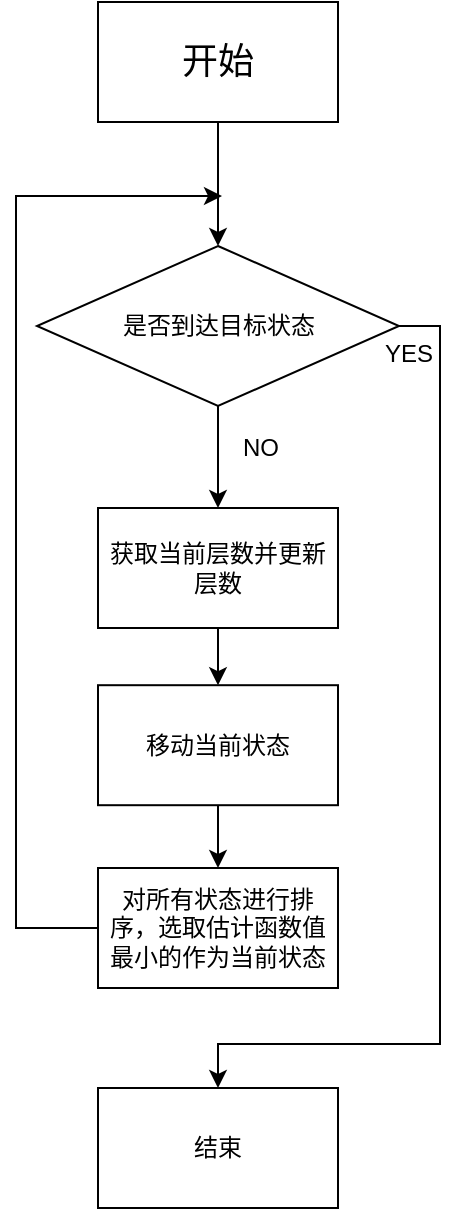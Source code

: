 <mxfile version="21.2.9" type="github" pages="2">
  <diagram name="第 1 页" id="up6MtyzCdio118Tdt4Zb">
    <mxGraphModel dx="1377" dy="788" grid="0" gridSize="10" guides="1" tooltips="1" connect="1" arrows="1" fold="1" page="0" pageScale="1" pageWidth="827" pageHeight="1169" math="0" shadow="0">
      <root>
        <mxCell id="0" />
        <mxCell id="1" parent="0" />
        <mxCell id="-M9sDMD61Mh83nTU1GNv-3" style="edgeStyle=orthogonalEdgeStyle;rounded=0;orthogonalLoop=1;jettySize=auto;html=1;exitX=0.5;exitY=1;exitDx=0;exitDy=0;entryX=0.5;entryY=0;entryDx=0;entryDy=0;" parent="1" source="-M9sDMD61Mh83nTU1GNv-1" target="-M9sDMD61Mh83nTU1GNv-2" edge="1">
          <mxGeometry relative="1" as="geometry" />
        </mxCell>
        <mxCell id="-M9sDMD61Mh83nTU1GNv-1" value="&lt;font style=&quot;font-size: 18px;&quot;&gt;开始&lt;/font&gt;" style="rounded=0;whiteSpace=wrap;html=1;" parent="1" vertex="1">
          <mxGeometry x="201" y="134" width="120" height="60" as="geometry" />
        </mxCell>
        <mxCell id="-M9sDMD61Mh83nTU1GNv-4" style="edgeStyle=orthogonalEdgeStyle;rounded=0;orthogonalLoop=1;jettySize=auto;html=1;exitX=1;exitY=0.5;exitDx=0;exitDy=0;entryX=0.5;entryY=0;entryDx=0;entryDy=0;" parent="1" source="-M9sDMD61Mh83nTU1GNv-2" target="-M9sDMD61Mh83nTU1GNv-6" edge="1">
          <mxGeometry relative="1" as="geometry">
            <mxPoint x="343" y="602" as="targetPoint" />
            <Array as="points">
              <mxPoint x="372" y="296" />
              <mxPoint x="372" y="655" />
              <mxPoint x="261" y="655" />
            </Array>
          </mxGeometry>
        </mxCell>
        <mxCell id="-M9sDMD61Mh83nTU1GNv-7" style="edgeStyle=orthogonalEdgeStyle;rounded=0;orthogonalLoop=1;jettySize=auto;html=1;exitX=0.5;exitY=1;exitDx=0;exitDy=0;" parent="1" source="-M9sDMD61Mh83nTU1GNv-2" target="-M9sDMD61Mh83nTU1GNv-9" edge="1">
          <mxGeometry relative="1" as="geometry">
            <mxPoint x="261" y="393" as="targetPoint" />
          </mxGeometry>
        </mxCell>
        <mxCell id="-M9sDMD61Mh83nTU1GNv-2" value="是否到达目标状态" style="rhombus;whiteSpace=wrap;html=1;" parent="1" vertex="1">
          <mxGeometry x="170.5" y="256" width="181" height="80" as="geometry" />
        </mxCell>
        <mxCell id="-M9sDMD61Mh83nTU1GNv-5" value="YES" style="text;html=1;align=center;verticalAlign=middle;resizable=0;points=[];autosize=1;strokeColor=none;fillColor=none;" parent="1" vertex="1">
          <mxGeometry x="335" y="297" width="42" height="26" as="geometry" />
        </mxCell>
        <mxCell id="-M9sDMD61Mh83nTU1GNv-6" value="结束" style="rounded=0;whiteSpace=wrap;html=1;" parent="1" vertex="1">
          <mxGeometry x="201" y="677" width="120" height="60" as="geometry" />
        </mxCell>
        <mxCell id="-M9sDMD61Mh83nTU1GNv-8" value="NO" style="text;html=1;align=center;verticalAlign=middle;resizable=0;points=[];autosize=1;strokeColor=none;fillColor=none;" parent="1" vertex="1">
          <mxGeometry x="264" y="344" width="36" height="26" as="geometry" />
        </mxCell>
        <mxCell id="-M9sDMD61Mh83nTU1GNv-10" style="edgeStyle=orthogonalEdgeStyle;rounded=0;orthogonalLoop=1;jettySize=auto;html=1;exitX=0.5;exitY=1;exitDx=0;exitDy=0;" parent="1" source="-M9sDMD61Mh83nTU1GNv-9" target="-M9sDMD61Mh83nTU1GNv-11" edge="1">
          <mxGeometry relative="1" as="geometry">
            <mxPoint x="261" y="505.6" as="targetPoint" />
          </mxGeometry>
        </mxCell>
        <mxCell id="-M9sDMD61Mh83nTU1GNv-9" value="获取当前层数并更新层数" style="rounded=0;whiteSpace=wrap;html=1;" parent="1" vertex="1">
          <mxGeometry x="201" y="387" width="120" height="60" as="geometry" />
        </mxCell>
        <mxCell id="-M9sDMD61Mh83nTU1GNv-12" style="edgeStyle=orthogonalEdgeStyle;rounded=0;orthogonalLoop=1;jettySize=auto;html=1;exitX=0.5;exitY=1;exitDx=0;exitDy=0;" parent="1" source="-M9sDMD61Mh83nTU1GNv-11" target="-M9sDMD61Mh83nTU1GNv-13" edge="1">
          <mxGeometry relative="1" as="geometry">
            <mxPoint x="261" y="578" as="targetPoint" />
          </mxGeometry>
        </mxCell>
        <mxCell id="-M9sDMD61Mh83nTU1GNv-11" value="移动当前状态" style="rounded=0;whiteSpace=wrap;html=1;" parent="1" vertex="1">
          <mxGeometry x="201" y="475.6" width="120" height="60" as="geometry" />
        </mxCell>
        <mxCell id="-M9sDMD61Mh83nTU1GNv-14" style="edgeStyle=orthogonalEdgeStyle;rounded=0;orthogonalLoop=1;jettySize=auto;html=1;exitX=0;exitY=0.5;exitDx=0;exitDy=0;" parent="1" source="-M9sDMD61Mh83nTU1GNv-13" edge="1">
          <mxGeometry relative="1" as="geometry">
            <mxPoint x="263" y="231" as="targetPoint" />
            <Array as="points">
              <mxPoint x="160" y="597" />
              <mxPoint x="160" y="231" />
              <mxPoint x="263" y="231" />
            </Array>
          </mxGeometry>
        </mxCell>
        <mxCell id="-M9sDMD61Mh83nTU1GNv-13" value="对所有状态进行排序，选取估计函数值最小的作为当前状态" style="rounded=0;whiteSpace=wrap;html=1;" parent="1" vertex="1">
          <mxGeometry x="201" y="567" width="120" height="60" as="geometry" />
        </mxCell>
      </root>
    </mxGraphModel>
  </diagram>
  <diagram id="YZZbX4Yn1oQzXG3i4nOW" name="第 2 页">
    <mxGraphModel dx="1377" dy="788" grid="1" gridSize="10" guides="1" tooltips="1" connect="1" arrows="1" fold="1" page="0" pageScale="1" pageWidth="827" pageHeight="1169" math="0" shadow="0">
      <root>
        <mxCell id="0" />
        <mxCell id="1" parent="0" />
        <mxCell id="rpwzfVWQLf8sdmIeK8F4-2" style="edgeStyle=orthogonalEdgeStyle;rounded=0;orthogonalLoop=1;jettySize=auto;html=1;exitX=0.5;exitY=1;exitDx=0;exitDy=0;fontSize=16;" edge="1" parent="1" source="rpwzfVWQLf8sdmIeK8F4-1" target="rpwzfVWQLf8sdmIeK8F4-3">
          <mxGeometry relative="1" as="geometry">
            <mxPoint x="84" y="336" as="targetPoint" />
          </mxGeometry>
        </mxCell>
        <mxCell id="rpwzfVWQLf8sdmIeK8F4-1" value="开始" style="rounded=1;whiteSpace=wrap;html=1;fontSize=16;" vertex="1" parent="1">
          <mxGeometry x="24" y="212" width="120" height="60" as="geometry" />
        </mxCell>
        <mxCell id="rpwzfVWQLf8sdmIeK8F4-4" style="edgeStyle=orthogonalEdgeStyle;rounded=0;orthogonalLoop=1;jettySize=auto;html=1;exitX=0.5;exitY=1;exitDx=0;exitDy=0;fontSize=16;" edge="1" parent="1" source="rpwzfVWQLf8sdmIeK8F4-3" target="rpwzfVWQLf8sdmIeK8F4-5">
          <mxGeometry relative="1" as="geometry">
            <mxPoint x="84" y="418" as="targetPoint" />
          </mxGeometry>
        </mxCell>
        <mxCell id="rpwzfVWQLf8sdmIeK8F4-3" value="输入初始事实" style="rounded=0;whiteSpace=wrap;html=1;fontSize=16;" vertex="1" parent="1">
          <mxGeometry x="24" y="306" width="120" height="60" as="geometry" />
        </mxCell>
        <mxCell id="rpwzfVWQLf8sdmIeK8F4-7" value="" style="edgeStyle=orthogonalEdgeStyle;rounded=0;orthogonalLoop=1;jettySize=auto;html=1;fontSize=16;" edge="1" parent="1" source="rpwzfVWQLf8sdmIeK8F4-5" target="rpwzfVWQLf8sdmIeK8F4-6">
          <mxGeometry relative="1" as="geometry" />
        </mxCell>
        <mxCell id="rpwzfVWQLf8sdmIeK8F4-5" value="正向推理" style="rounded=0;whiteSpace=wrap;html=1;fontSize=16;" vertex="1" parent="1">
          <mxGeometry x="24" y="388" width="120" height="60" as="geometry" />
        </mxCell>
        <mxCell id="rpwzfVWQLf8sdmIeK8F4-8" style="edgeStyle=orthogonalEdgeStyle;rounded=0;orthogonalLoop=1;jettySize=auto;html=1;exitX=1;exitY=0.5;exitDx=0;exitDy=0;fontSize=16;" edge="1" parent="1" source="rpwzfVWQLf8sdmIeK8F4-6" target="rpwzfVWQLf8sdmIeK8F4-11">
          <mxGeometry relative="1" as="geometry">
            <mxPoint x="265" y="482" as="targetPoint" />
            <Array as="points">
              <mxPoint x="286" y="594" />
            </Array>
          </mxGeometry>
        </mxCell>
        <mxCell id="rpwzfVWQLf8sdmIeK8F4-13" style="edgeStyle=orthogonalEdgeStyle;rounded=0;orthogonalLoop=1;jettySize=auto;html=1;exitX=0.5;exitY=1;exitDx=0;exitDy=0;fontSize=16;" edge="1" parent="1" source="rpwzfVWQLf8sdmIeK8F4-6" target="rpwzfVWQLf8sdmIeK8F4-14">
          <mxGeometry relative="1" as="geometry">
            <mxPoint x="84" y="680" as="targetPoint" />
          </mxGeometry>
        </mxCell>
        <mxCell id="rpwzfVWQLf8sdmIeK8F4-6" value="是否得到结果" style="rhombus;whiteSpace=wrap;html=1;rounded=0;fontSize=16;" vertex="1" parent="1">
          <mxGeometry x="9.5" y="556" width="149" height="75" as="geometry" />
        </mxCell>
        <mxCell id="rpwzfVWQLf8sdmIeK8F4-9" value="否" style="text;html=1;align=center;verticalAlign=middle;resizable=0;points=[];autosize=1;strokeColor=none;fillColor=none;fontSize=16;" vertex="1" parent="1">
          <mxGeometry x="153.5" y="566" width="40" height="30" as="geometry" />
        </mxCell>
        <mxCell id="rpwzfVWQLf8sdmIeK8F4-12" style="edgeStyle=orthogonalEdgeStyle;rounded=0;orthogonalLoop=1;jettySize=auto;html=1;exitX=0;exitY=0.5;exitDx=0;exitDy=0;fontSize=16;" edge="1" parent="1" source="rpwzfVWQLf8sdmIeK8F4-11">
          <mxGeometry relative="1" as="geometry">
            <mxPoint x="80" y="500" as="targetPoint" />
          </mxGeometry>
        </mxCell>
        <mxCell id="rpwzfVWQLf8sdmIeK8F4-11" value="计算置信度，继续推理" style="rounded=0;whiteSpace=wrap;html=1;fontSize=16;" vertex="1" parent="1">
          <mxGeometry x="224" y="470" width="120" height="60" as="geometry" />
        </mxCell>
        <mxCell id="rpwzfVWQLf8sdmIeK8F4-16" style="edgeStyle=orthogonalEdgeStyle;rounded=0;orthogonalLoop=1;jettySize=auto;html=1;exitX=0.5;exitY=1;exitDx=0;exitDy=0;fontSize=16;" edge="1" parent="1" source="rpwzfVWQLf8sdmIeK8F4-14" target="rpwzfVWQLf8sdmIeK8F4-17">
          <mxGeometry relative="1" as="geometry">
            <mxPoint x="84" y="770" as="targetPoint" />
          </mxGeometry>
        </mxCell>
        <mxCell id="rpwzfVWQLf8sdmIeK8F4-14" value="输出结果" style="rounded=0;whiteSpace=wrap;html=1;fontSize=16;" vertex="1" parent="1">
          <mxGeometry x="24" y="670" width="120" height="60" as="geometry" />
        </mxCell>
        <mxCell id="rpwzfVWQLf8sdmIeK8F4-15" value="是" style="text;html=1;align=center;verticalAlign=middle;resizable=0;points=[];autosize=1;strokeColor=none;fillColor=none;fontSize=16;" vertex="1" parent="1">
          <mxGeometry x="80" y="618" width="40" height="30" as="geometry" />
        </mxCell>
        <mxCell id="rpwzfVWQLf8sdmIeK8F4-17" value="结束" style="rounded=1;whiteSpace=wrap;html=1;fontSize=16;" vertex="1" parent="1">
          <mxGeometry x="24" y="760" width="120" height="60" as="geometry" />
        </mxCell>
      </root>
    </mxGraphModel>
  </diagram>
</mxfile>
